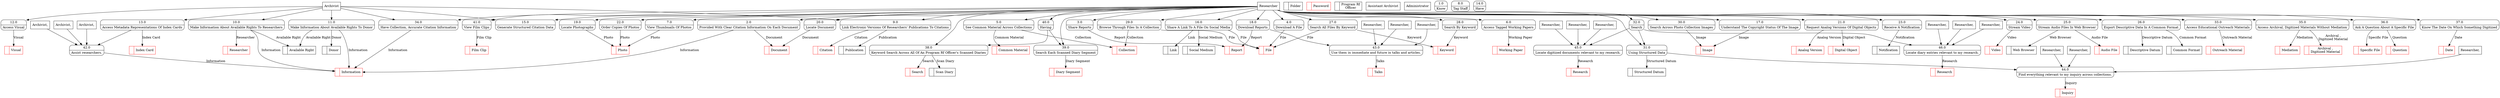 digraph dfd2{ 
node[shape=record]
200 [label="<f0>  |<f1> Photo " color=red];
201 [label="<f0>  |<f1> Document " color=red];
202 [label="<f0>  |<f1> Report " color=red];
203 [label="<f0>  |<f1> File " color=red];
204 [label="<f0>  |<f1> Common Material " color=red];
205 [label="<f0>  |<f1> Collection " color=red];
206 [label="<f0>  |<f1> Folder " ];
207 [label="<f0>  |<f1> Publication " ];
208 [label="<f0>  |<f1> Researcher " color=red];
209 [label="<f0>  |<f1> Citation " color=red];
210 [label="<f0>  |<f1> Donor " ];
211 [label="<f0>  |<f1> Available Right " ];
212 [label="<f0>  |<f1> Information " color=red];
213 [label="<f0>  |<f1> Visual " color=red];
214 [label="<f0>  |<f1> Password " color=red];
215 [label="<f0>  |<f1> Link " ];
216 [label="<f0>  |<f1> Social Medium " ];
217 [label="<f0>  |<f1> Image " color=red];
218 [label="<f0>  |<f1> Digital Object " color=red];
219 [label="<f0>  |<f1> Notification " ];
220 [label="<f0>  |<f1> Web Browser " ];
221 [label="<f0>  |<f1> Video " color=red];
222 [label="<f0>  |<f1> Audio File " color=red];
223 [label="<f0>  |<f1> Common Format " ];
224 [label="<f0>  |<f1> Descriptive Datum " ];
225 [label="<f0>  |<f1> Keyword " color=red];
226 [label="<f0>  |<f1> Structured Datum " ];
227 [label="<f0>  |<f1> Mediation " color=red];
228 [label="<f0>  |<f1> Archival ,\nDigitized Material " color=red];
229 [label="<f0>  |<f1> Specific File " color=red];
230 [label="<f0>  |<f1> Question " color=red];
231 [label="<f0>  |<f1> Date " color=red];
232 [label="<f0>  |<f1> Program Rf\nOfficer " ];
233 [label="<f0>  |<f1> Scan Diary " ];
234 [label="<f0>  |<f1> Search " color=red];
235 [label="<f0>  |<f1> Working Paper " color=red];
236 [label="<f0>  |<f1> Index Card " color=red];
237 [label="<f0>  |<f1> Analog Version " color=red];
238 [label="<f0>  |<f1> Outreach Material " color=red];
239 [label="<f0>  |<f1> Diary Segment " color=red];
240 [label="<f0>  |<f1> Film Clip " color=red];
241 [label="Archivist" shape=box];
242 [label="Researcher" shape=box];
243 [label="Assistant Archivist" shape=box];
244 [label="Administrator" shape=box];
245 [label="{<f0> 1.0|<f1> Know }" shape=Mrecord];
246 [label="{<f0> 2.0|<f1> Provided With Clear Citation Information On Each Document }" shape=Mrecord];
247 [label="{<f0> 3.0|<f1> Share Reports }" shape=Mrecord];
248 [label="{<f0> 4.0|<f1> Download A File }" shape=Mrecord];
249 [label="{<f0> 5.0|<f1> See Common Material Across Collections }" shape=Mrecord];
250 [label="{<f0> 6.0|<f1> Access Tagged Working Papers }" shape=Mrecord];
251 [label="{<f0> 7.0|<f1> View Thumbnails Of Photos }" shape=Mrecord];
252 [label="{<f0> 8.0|<f1> Tag Staff }" shape=Mrecord];
253 [label="{<f0> 9.0|<f1> Link Electronic Versions Of Researchers' Publications To Citations }" shape=Mrecord];
254 [label="{<f0> 10.0|<f1> Make Information About Available Rights To Researchers }" shape=Mrecord];
255 [label="{<f0> 11.0|<f1> Make Information About Available Rights To Donor }" shape=Mrecord];
256 [label="{<f0> 12.0|<f1> Access Visual }" shape=Mrecord];
257 [label="{<f0> 13.0|<f1> Access Metadata Representations Of Index Cards }" shape=Mrecord];
258 [label="{<f0> 14.0|<f1> Have }" shape=Mrecord];
259 [label="{<f0> 15.0|<f1> Generate Structured Citation Data }" shape=Mrecord];
260 [label="{<f0> 16.0|<f1> Share A Link To A File On Social Media }" shape=Mrecord];
261 [label="{<f0> 17.0|<f1> Understand The Copyright Status Of The Image }" shape=Mrecord];
262 [label="{<f0> 18.0|<f1> Download Reports }" shape=Mrecord];
263 [label="{<f0> 19.0|<f1> Locate Photographs }" shape=Mrecord];
264 [label="{<f0> 20.0|<f1> Locate Document }" shape=Mrecord];
265 [label="{<f0> 21.0|<f1> Request Analog Versions Of Digital Objects }" shape=Mrecord];
266 [label="{<f0> 22.0|<f1> Order Copies Of Photos }" shape=Mrecord];
267 [label="{<f0> 23.0|<f1> Receive A Notification }" shape=Mrecord];
268 [label="{<f0> 24.0|<f1> Stream Video }" shape=Mrecord];
269 [label="{<f0> 25.0|<f1> Stream Audio Files In Web Browser }" shape=Mrecord];
270 [label="{<f0> 26.0|<f1> Export Descriptive Data In A Common Format }" shape=Mrecord];
271 [label="{<f0> 27.0|<f1> Search All Files By Keyword }" shape=Mrecord];
272 [label="{<f0> 28.0|<f1> Search By Keyword }" shape=Mrecord];
273 [label="{<f0> 29.0|<f1> Browse Through Files In A Collection }" shape=Mrecord];
274 [label="{<f0> 30.0|<f1> Search Across Photo Collection Images }" shape=Mrecord];
275 [label="{<f0> 31.0|<f1> Using Structured Data }" shape=Mrecord];
276 [label="{<f0> 32.0|<f1> Search }" shape=Mrecord];
277 [label="{<f0> 33.0|<f1> Access Educational Outreach Materials }" shape=Mrecord];
278 [label="{<f0> 34.0|<f1> Have Collection, Accurate Citation Information }" shape=Mrecord];
279 [label="{<f0> 35.0|<f1> Access Archival, Digitized Materials Without Mediation }" shape=Mrecord];
280 [label="{<f0> 36.0|<f1> Ask A Question About A Specific File }" shape=Mrecord];
281 [label="{<f0> 37.0|<f1> Know The Date On Which Something Digitized }" shape=Mrecord];
282 [label="{<f0> 38.0|<f1> Keyword Search Across All Of An Program Rf Officer's Scanned Diaries }" shape=Mrecord];
283 [label="{<f0> 39.0|<f1> Search Each Scanned Diary Segment }" shape=Mrecord];
284 [label="{<f0> 40.0|<f1> Having }" shape=Mrecord];
285 [label="{<f0> 41.0|<f1> View Film Clips }" shape=Mrecord];
42 [label="{<f0> 42.0|<f1> Assist researchers. }" shape=Mrecord];
257 -> 42
1001 [label="Archivist," shape=box];
1001 -> 42
1003 [label="Archivist," shape=box];
1003 -> 42
1005 [label="Archivist," shape=box];
1005 -> 42
42 -> 212  [label="Information"]
43 [label="{<f0> 43.0|<f1> Use them in immediate and future in talks and articles. }" shape=Mrecord];
1008 [label="Researcher," shape=box];
1008 -> 43
262 -> 43
1011 [label="Researcher," shape=box];
1011 -> 43
1013 [label="Researcher," shape=box];
1013 -> 43
1015 [label="<f0>  |<f1> Talks " color=red];
43 -> 1015 [label="Talks"]
44 [label="{<f0> 44.0|<f1> Find everything relevant to my inquiry across collections. }" shape=Mrecord];
1017 [label="Researcher," shape=box];
1017 -> 44
275 -> 44
1020 [label="Researcher," shape=box];
1020 -> 44
1022 [label="Researcher," shape=box];
1022 -> 44
1024 [label="<f0>  |<f1> Inquiry " color=red];
44 -> 1024 [label="Inquiry"]
45 [label="{<f0> 45.0|<f1> Locate digitized documents relevant to my research. }" shape=Mrecord];
1026 [label="Researcher," shape=box];
1026 -> 45
276 -> 45
1029 [label="Researcher," shape=box];
1029 -> 45
1031 [label="Researcher," shape=box];
1031 -> 45
1033 [label="<f0>  |<f1> Research " color=red];
45 -> 1033 [label="Research"]
46 [label="{<f0> 46.0|<f1> Locate diary entries relevant to my research. }" shape=Mrecord];
1035 [label="Researcher," shape=box];
1035 -> 46
276 -> 46
1038 [label="Researcher," shape=box];
1038 -> 46
1040 [label="Researcher," shape=box];
1040 -> 46
1042 [label="<f0>  |<f1> Research " color=red];
46 -> 1042 [label="Research"]
241 -> 253
241 -> 254
241 -> 255
241 -> 256
241 -> 257
241 -> 259
241 -> 278
242 -> 246
242 -> 247
242 -> 248
242 -> 249
242 -> 250
242 -> 251
242 -> 253
242 -> 259
242 -> 260
242 -> 261
242 -> 262
242 -> 263
242 -> 264
242 -> 265
242 -> 266
242 -> 267
242 -> 268
242 -> 269
242 -> 270
242 -> 271
242 -> 272
242 -> 273
242 -> 274
242 -> 275
242 -> 276
242 -> 277
242 -> 278
242 -> 279
242 -> 280
242 -> 281
242 -> 282
242 -> 283
242 -> 284
242 -> 285
246 -> 201 [label="Document"]
246 -> 212 [label="Information"]
247 -> 202 [label="Report"]
248 -> 203 [label="File"]
249 -> 204 [label="Common Material"]
249 -> 205 [label="Collection"]
250 -> 235 [label="Working Paper"]
251 -> 200 [label="Photo"]
253 -> 207 [label="Publication"]
253 -> 209 [label="Citation"]
254 -> 212 [label="Information"]
254 -> 211 [label="Available Right"]
254 -> 208 [label="Researcher"]
255 -> 210 [label="Donor"]
255 -> 211 [label="Available Right"]
255 -> 212 [label="Information"]
256 -> 213 [label="Visual"]
257 -> 236 [label="Index Card"]
260 -> 215 [label="Link"]
260 -> 216 [label="Social Medium"]
260 -> 203 [label="File"]
261 -> 217 [label="Image"]
262 -> 202 [label="Report"]
263 -> 200 [label="Photo"]
264 -> 201 [label="Document"]
265 -> 237 [label="Analog Version"]
265 -> 218 [label="Digital Object"]
266 -> 200 [label="Photo"]
267 -> 219 [label="Notification"]
268 -> 221 [label="Video"]
269 -> 222 [label="Audio File"]
269 -> 220 [label="Web Browser"]
270 -> 224 [label="Descriptive Datum"]
270 -> 223 [label="Common Format"]
271 -> 225 [label="Keyword"]
271 -> 203 [label="File"]
272 -> 225 [label="Keyword"]
273 -> 203 [label="File"]
273 -> 205 [label="Collection"]
274 -> 217 [label="Image"]
275 -> 226 [label="Structured Datum"]
276 -> 275
277 -> 238 [label="Outreach Material"]
278 -> 212 [label="Information"]
279 -> 228 [label="Archival ,\nDigitized Material"]
279 -> 227 [label="Mediation"]
280 -> 230 [label="Question"]
280 -> 229 [label="Specific File"]
281 -> 231 [label="Date"]
282 -> 234 [label="Search"]
282 -> 233 [label="Scan Diary"]
283 -> 239 [label="Diary Segment"]
284 -> 282
284 -> 283
285 -> 240 [label="Film Clip"]
}